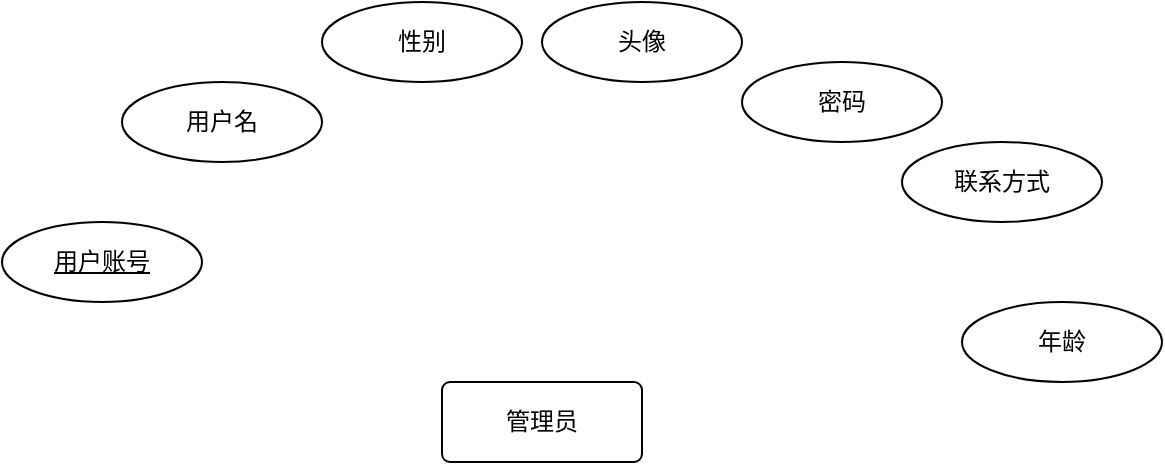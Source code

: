 <mxfile version="26.1.3">
  <diagram name="第 1 页" id="sK5CW0gL5bVgwP4VUOw-">
    <mxGraphModel dx="614" dy="1422" grid="1" gridSize="10" guides="1" tooltips="1" connect="1" arrows="1" fold="1" page="1" pageScale="1" pageWidth="827" pageHeight="1169" math="0" shadow="0">
      <root>
        <mxCell id="0" />
        <mxCell id="1" parent="0" />
        <mxCell id="d1yis1T7S8xi2ISKBfte-22" value="管理员" style="rounded=1;arcSize=10;whiteSpace=wrap;html=1;align=center;" vertex="1" parent="1">
          <mxGeometry x="290" y="290" width="100" height="40" as="geometry" />
        </mxCell>
        <mxCell id="d1yis1T7S8xi2ISKBfte-23" value="用户账号" style="ellipse;whiteSpace=wrap;html=1;align=center;fontStyle=4;" vertex="1" parent="1">
          <mxGeometry x="70" y="210" width="100" height="40" as="geometry" />
        </mxCell>
        <mxCell id="d1yis1T7S8xi2ISKBfte-24" value="用户名" style="ellipse;whiteSpace=wrap;html=1;align=center;" vertex="1" parent="1">
          <mxGeometry x="130" y="140" width="100" height="40" as="geometry" />
        </mxCell>
        <mxCell id="d1yis1T7S8xi2ISKBfte-25" value="性别" style="ellipse;whiteSpace=wrap;html=1;align=center;" vertex="1" parent="1">
          <mxGeometry x="230" y="100" width="100" height="40" as="geometry" />
        </mxCell>
        <mxCell id="d1yis1T7S8xi2ISKBfte-26" value="头像" style="ellipse;whiteSpace=wrap;html=1;align=center;" vertex="1" parent="1">
          <mxGeometry x="340" y="100" width="100" height="40" as="geometry" />
        </mxCell>
        <mxCell id="d1yis1T7S8xi2ISKBfte-27" value="密码" style="ellipse;whiteSpace=wrap;html=1;align=center;" vertex="1" parent="1">
          <mxGeometry x="440" y="130" width="100" height="40" as="geometry" />
        </mxCell>
        <mxCell id="d1yis1T7S8xi2ISKBfte-28" value="联系方式" style="ellipse;whiteSpace=wrap;html=1;align=center;" vertex="1" parent="1">
          <mxGeometry x="520" y="170" width="100" height="40" as="geometry" />
        </mxCell>
        <mxCell id="d1yis1T7S8xi2ISKBfte-30" value="年龄" style="ellipse;whiteSpace=wrap;html=1;align=center;" vertex="1" parent="1">
          <mxGeometry x="550" y="250" width="100" height="40" as="geometry" />
        </mxCell>
      </root>
    </mxGraphModel>
  </diagram>
</mxfile>
